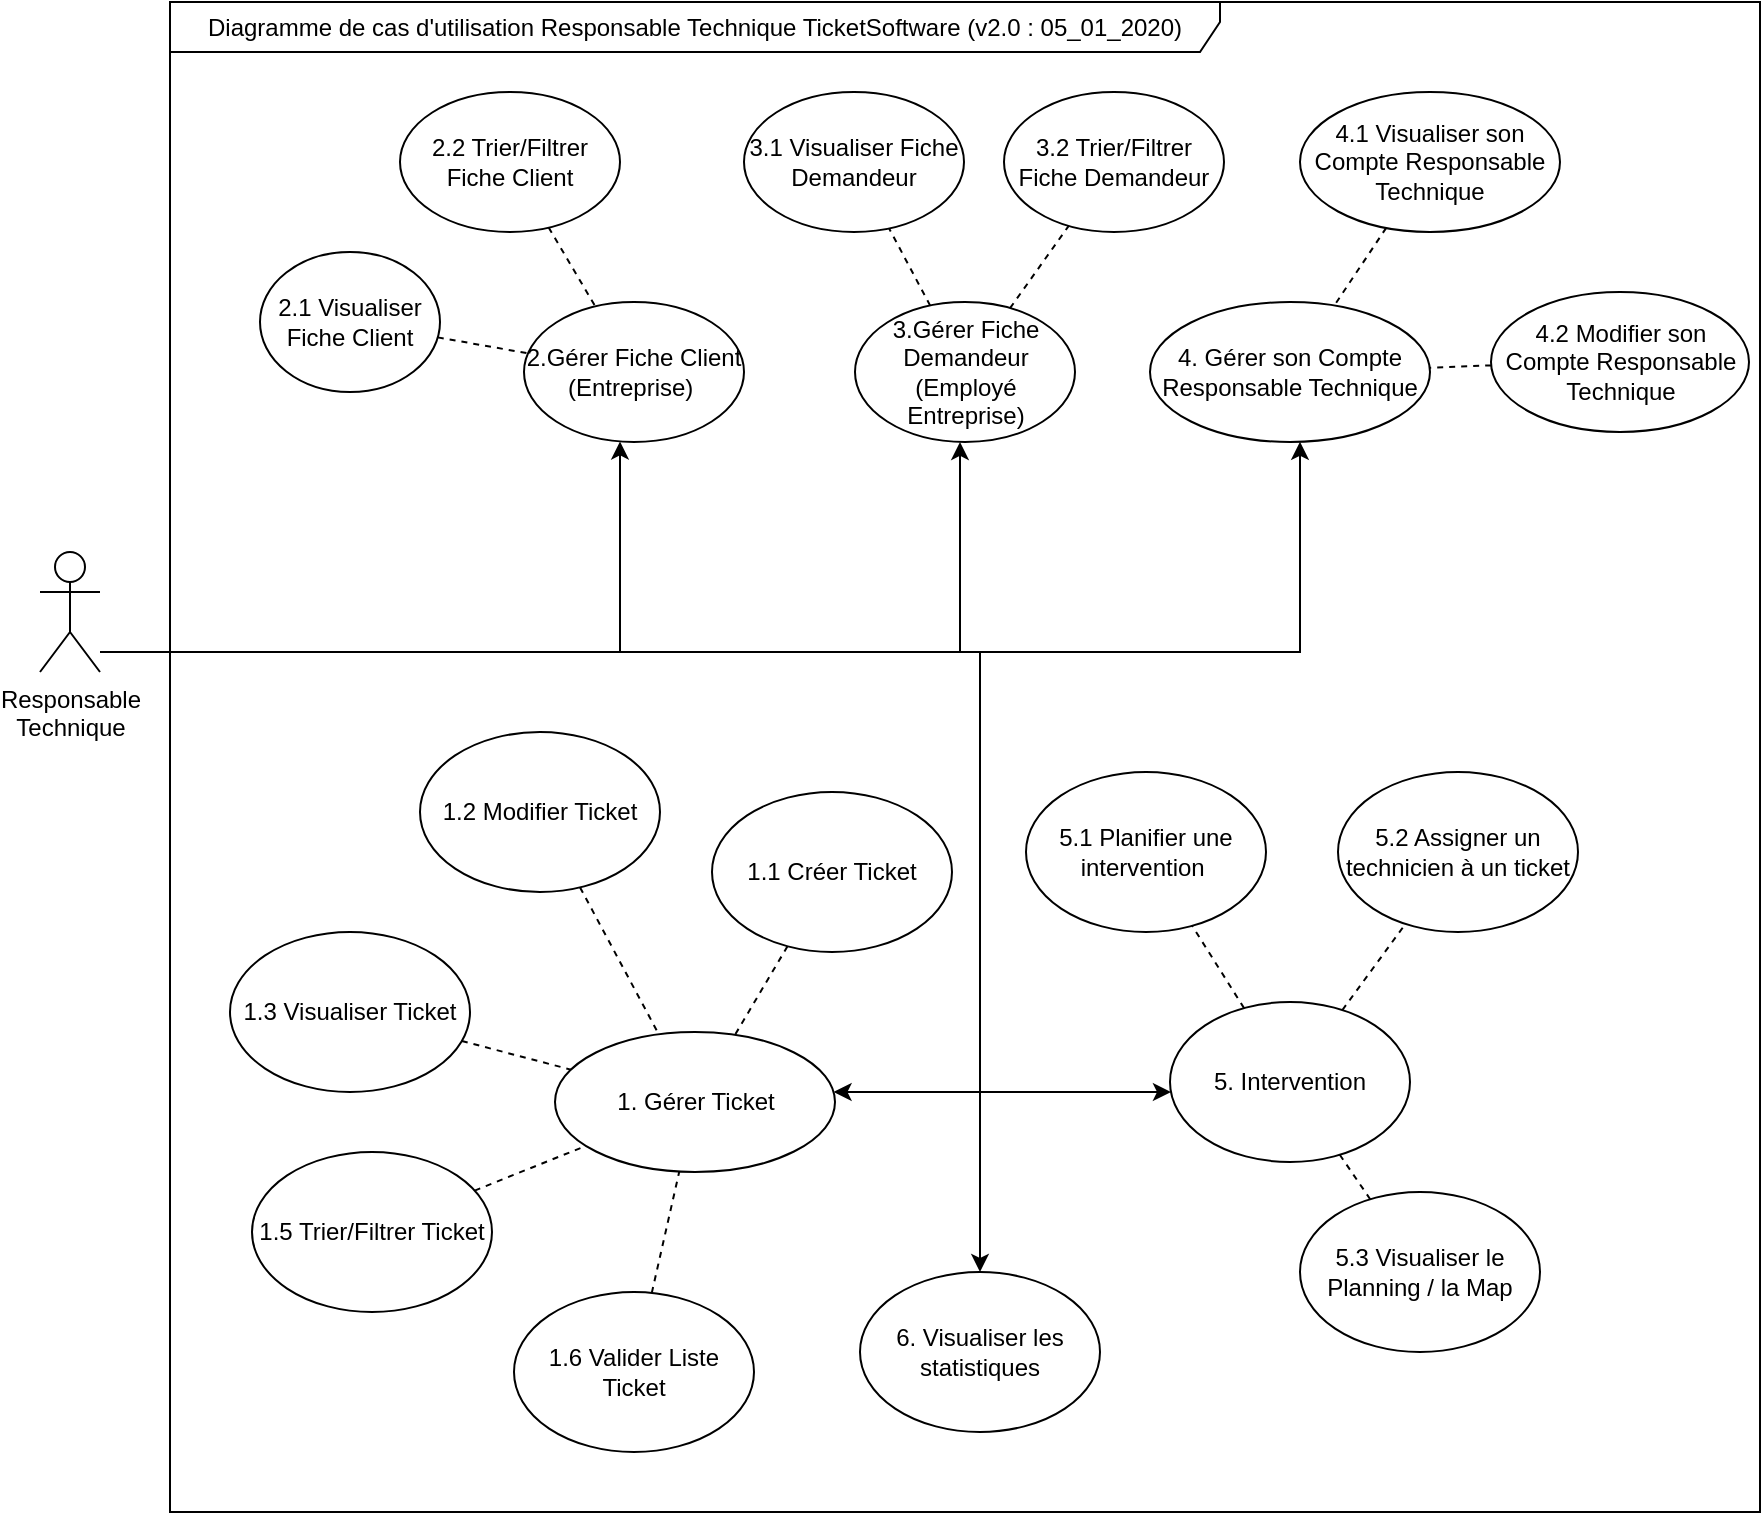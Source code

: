 <mxfile version="12.4.8" type="google"><diagram name="Page-1" id="c4acf3e9-155e-7222-9cf6-157b1a14988f"><mxGraphModel dx="896" dy="904" grid="1" gridSize="10" guides="1" tooltips="1" connect="1" arrows="1" fold="1" page="1" pageScale="1" pageWidth="850" pageHeight="1100" background="#ffffff" math="0" shadow="0"><root><mxCell id="0"/><mxCell id="1" parent="0"/><mxCell id="XKR0tXcn-3UhKVWxdLlG-3" value="Diagramme de cas d'utilisation Responsable Technique TicketSoftware (v2.0 : 05_01_2020)" style="shape=umlFrame;whiteSpace=wrap;html=1;width=525;height=25;" parent="1" vertex="1"><mxGeometry x="145" y="25" width="795" height="755" as="geometry"/></mxCell><mxCell id="XKR0tXcn-3UhKVWxdLlG-10" style="edgeStyle=orthogonalEdgeStyle;rounded=0;orthogonalLoop=1;jettySize=auto;html=1;strokeColor=#000000;" parent="1" target="XKR0tXcn-3UhKVWxdLlG-8" edge="1"><mxGeometry relative="1" as="geometry"><Array as="points"><mxPoint x="110" y="350"/><mxPoint x="550" y="350"/><mxPoint x="550" y="570"/></Array><mxPoint x="110" y="350" as="sourcePoint"/><mxPoint x="470" y="423" as="targetPoint"/></mxGeometry></mxCell><mxCell id="XKR0tXcn-3UhKVWxdLlG-33" style="edgeStyle=orthogonalEdgeStyle;rounded=0;orthogonalLoop=1;jettySize=auto;html=1;strokeColor=#000000;fillColor=#CC0000;" parent="1" target="XKR0tXcn-3UhKVWxdLlG-32" edge="1"><mxGeometry relative="1" as="geometry"><Array as="points"><mxPoint x="110" y="350"/><mxPoint x="370" y="350"/></Array><mxPoint x="110" y="350" as="sourcePoint"/><mxPoint x="470" y="273" as="targetPoint"/></mxGeometry></mxCell><mxCell id="XKR0tXcn-3UhKVWxdLlG-4" value="Responsable &lt;br&gt;Technique" style="shape=umlActor;verticalLabelPosition=bottom;labelBackgroundColor=#ffffff;verticalAlign=top;html=1;" parent="1" vertex="1"><mxGeometry x="80" y="300" width="30" height="60" as="geometry"/></mxCell><mxCell id="XKR0tXcn-3UhKVWxdLlG-8" value="1. Gérer Ticket" style="ellipse;whiteSpace=wrap;html=1;" parent="1" vertex="1"><mxGeometry x="337.5" y="540" width="140" height="70" as="geometry"/></mxCell><mxCell id="XKR0tXcn-3UhKVWxdLlG-32" value="2.Gérer Fiche Client (Entreprise)&amp;nbsp;" style="ellipse;whiteSpace=wrap;html=1;" parent="1" vertex="1"><mxGeometry x="322" y="175" width="110" height="70" as="geometry"/></mxCell><mxCell id="R0jyPCe0rA-yu9hkgKrW-3" value="1.1 Créer Ticket" style="ellipse;whiteSpace=wrap;html=1;" parent="1" vertex="1"><mxGeometry x="416" y="420" width="120" height="80" as="geometry"/></mxCell><mxCell id="R0jyPCe0rA-yu9hkgKrW-4" value="1.2 Modifier Ticket" style="ellipse;whiteSpace=wrap;html=1;" parent="1" vertex="1"><mxGeometry x="270" y="390" width="120" height="80" as="geometry"/></mxCell><mxCell id="R0jyPCe0rA-yu9hkgKrW-6" value="1.3 Visualiser Ticket" style="ellipse;whiteSpace=wrap;html=1;" parent="1" vertex="1"><mxGeometry x="175" y="490" width="120" height="80" as="geometry"/></mxCell><mxCell id="R0jyPCe0rA-yu9hkgKrW-8" value="1.5 Trier/Filtrer Ticket" style="ellipse;whiteSpace=wrap;html=1;" parent="1" vertex="1"><mxGeometry x="186" y="600" width="120" height="80" as="geometry"/></mxCell><mxCell id="R0jyPCe0rA-yu9hkgKrW-10" value="" style="endArrow=none;dashed=1;html=1;" parent="1" source="R0jyPCe0rA-yu9hkgKrW-3" target="XKR0tXcn-3UhKVWxdLlG-8" edge="1"><mxGeometry width="50" height="50" relative="1" as="geometry"><mxPoint x="380" y="470" as="sourcePoint"/><mxPoint x="430" y="420" as="targetPoint"/></mxGeometry></mxCell><mxCell id="R0jyPCe0rA-yu9hkgKrW-11" value="" style="endArrow=none;dashed=1;html=1;" parent="1" source="R0jyPCe0rA-yu9hkgKrW-4" target="XKR0tXcn-3UhKVWxdLlG-8" edge="1"><mxGeometry width="50" height="50" relative="1" as="geometry"><mxPoint x="385" y="465" as="sourcePoint"/><mxPoint x="442.5" y="465" as="targetPoint"/></mxGeometry></mxCell><mxCell id="R0jyPCe0rA-yu9hkgKrW-14" value="" style="endArrow=none;dashed=1;html=1;" parent="1" source="R0jyPCe0rA-yu9hkgKrW-6" target="XKR0tXcn-3UhKVWxdLlG-8" edge="1"><mxGeometry width="50" height="50" relative="1" as="geometry"><mxPoint x="514.556" y="550.001" as="sourcePoint"/><mxPoint x="513.06" y="499.999" as="targetPoint"/></mxGeometry></mxCell><mxCell id="R0jyPCe0rA-yu9hkgKrW-15" value="" style="endArrow=none;dashed=1;html=1;" parent="1" source="R0jyPCe0rA-yu9hkgKrW-8" target="XKR0tXcn-3UhKVWxdLlG-8" edge="1"><mxGeometry width="50" height="50" relative="1" as="geometry"><mxPoint x="627.389" y="541.84" as="sourcePoint"/><mxPoint x="554.415" y="493.032" as="targetPoint"/></mxGeometry></mxCell><mxCell id="R0jyPCe0rA-yu9hkgKrW-16" value="3.Gérer Fiche Demandeur (Employé Entreprise)" style="ellipse;whiteSpace=wrap;html=1;" parent="1" vertex="1"><mxGeometry x="487.5" y="175" width="110" height="70" as="geometry"/></mxCell><mxCell id="R0jyPCe0rA-yu9hkgKrW-17" style="edgeStyle=orthogonalEdgeStyle;rounded=0;orthogonalLoop=1;jettySize=auto;html=1;strokeColor=#000000;fillColor=#CC0000;" parent="1" target="R0jyPCe0rA-yu9hkgKrW-16" edge="1"><mxGeometry relative="1" as="geometry"><Array as="points"><mxPoint x="110" y="350"/><mxPoint x="540" y="350"/></Array><mxPoint x="110" y="350" as="sourcePoint"/><mxPoint x="590" y="345" as="targetPoint"/></mxGeometry></mxCell><mxCell id="R0jyPCe0rA-yu9hkgKrW-21" value="2.1 Visualiser Fiche Client" style="ellipse;whiteSpace=wrap;html=1;" parent="1" vertex="1"><mxGeometry x="190" y="150" width="90" height="70" as="geometry"/></mxCell><mxCell id="R0jyPCe0rA-yu9hkgKrW-22" value="2.2 Trier/Filtrer Fiche Client" style="ellipse;whiteSpace=wrap;html=1;" parent="1" vertex="1"><mxGeometry x="260" y="70" width="110" height="70" as="geometry"/></mxCell><mxCell id="R0jyPCe0rA-yu9hkgKrW-26" value="" style="endArrow=none;dashed=1;html=1;" parent="1" source="R0jyPCe0rA-yu9hkgKrW-21" target="XKR0tXcn-3UhKVWxdLlG-32" edge="1"><mxGeometry width="50" height="50" relative="1" as="geometry"><mxPoint x="479.648" y="168.736" as="sourcePoint"/><mxPoint x="498.069" y="211.226" as="targetPoint"/></mxGeometry></mxCell><mxCell id="R0jyPCe0rA-yu9hkgKrW-27" value="" style="endArrow=none;dashed=1;html=1;" parent="1" source="R0jyPCe0rA-yu9hkgKrW-22" target="XKR0tXcn-3UhKVWxdLlG-32" edge="1"><mxGeometry width="50" height="50" relative="1" as="geometry"><mxPoint x="563.638" y="167.252" as="sourcePoint"/><mxPoint x="533.648" y="212.691" as="targetPoint"/></mxGeometry></mxCell><mxCell id="R0jyPCe0rA-yu9hkgKrW-35" value="3.1 Visualiser Fiche Demandeur" style="ellipse;whiteSpace=wrap;html=1;" parent="1" vertex="1"><mxGeometry x="432" y="70" width="110" height="70" as="geometry"/></mxCell><mxCell id="R0jyPCe0rA-yu9hkgKrW-36" value="3.2 Trier/Filtrer Fiche Demandeur" style="ellipse;whiteSpace=wrap;html=1;" parent="1" vertex="1"><mxGeometry x="562" y="70" width="110" height="70" as="geometry"/></mxCell><mxCell id="R0jyPCe0rA-yu9hkgKrW-41" value="" style="endArrow=none;dashed=1;html=1;" parent="1" source="R0jyPCe0rA-yu9hkgKrW-16" target="R0jyPCe0rA-yu9hkgKrW-35" edge="1"><mxGeometry width="50" height="50" relative="1" as="geometry"><mxPoint x="682.682" y="333.555" as="sourcePoint"/><mxPoint x="717.428" y="320.065" as="targetPoint"/></mxGeometry></mxCell><mxCell id="R0jyPCe0rA-yu9hkgKrW-42" value="" style="endArrow=none;dashed=1;html=1;" parent="1" source="R0jyPCe0rA-yu9hkgKrW-16" target="R0jyPCe0rA-yu9hkgKrW-36" edge="1"><mxGeometry width="50" height="50" relative="1" as="geometry"><mxPoint x="681.073" y="370.115" as="sourcePoint"/><mxPoint x="729.144" y="390.675" as="targetPoint"/></mxGeometry></mxCell><mxCell id="onNNnWIcp-BdeDNwrhVv-8" value="4. Gérer son Compte Responsable Technique" style="ellipse;whiteSpace=wrap;html=1;" parent="1" vertex="1"><mxGeometry x="635" y="175" width="140" height="70" as="geometry"/></mxCell><mxCell id="onNNnWIcp-BdeDNwrhVv-9" style="edgeStyle=orthogonalEdgeStyle;rounded=0;orthogonalLoop=1;jettySize=auto;html=1;strokeColor=#000000;" parent="1" target="onNNnWIcp-BdeDNwrhVv-8" edge="1"><mxGeometry relative="1" as="geometry"><Array as="points"><mxPoint x="710" y="350"/></Array><mxPoint x="110" y="350" as="sourcePoint"/><mxPoint x="444.998" y="565.214" as="targetPoint"/></mxGeometry></mxCell><mxCell id="onNNnWIcp-BdeDNwrhVv-12" value="4.2 Modifier son Compte Responsable Technique" style="ellipse;whiteSpace=wrap;html=1;" parent="1" vertex="1"><mxGeometry x="805.5" y="170" width="129" height="70" as="geometry"/></mxCell><mxCell id="onNNnWIcp-BdeDNwrhVv-15" value="" style="endArrow=none;dashed=1;html=1;" parent="1" source="onNNnWIcp-BdeDNwrhVv-12" target="onNNnWIcp-BdeDNwrhVv-8" edge="1"><mxGeometry width="50" height="50" relative="1" as="geometry"><mxPoint x="400.258" y="680.589" as="sourcePoint"/><mxPoint x="418.295" y="614.696" as="targetPoint"/></mxGeometry></mxCell><mxCell id="ezoULnP6H6HnRfq9QZ2W-5" value="4.1 Visualiser son Compte Responsable Technique" style="ellipse;whiteSpace=wrap;html=1;" parent="1" vertex="1"><mxGeometry x="710" y="70" width="130" height="70" as="geometry"/></mxCell><mxCell id="ezoULnP6H6HnRfq9QZ2W-6" value="" style="endArrow=none;dashed=1;html=1;" parent="1" source="ezoULnP6H6HnRfq9QZ2W-5" target="onNNnWIcp-BdeDNwrhVv-8" edge="1"><mxGeometry width="50" height="50" relative="1" as="geometry"><mxPoint x="712.5" y="490.0" as="sourcePoint"/><mxPoint x="712.5" y="545.0" as="targetPoint"/></mxGeometry></mxCell><mxCell id="ezoULnP6H6HnRfq9QZ2W-9" value="5. Intervention" style="ellipse;whiteSpace=wrap;html=1;" parent="1" vertex="1"><mxGeometry x="645" y="525" width="120" height="80" as="geometry"/></mxCell><mxCell id="ezoULnP6H6HnRfq9QZ2W-10" style="edgeStyle=orthogonalEdgeStyle;rounded=0;orthogonalLoop=1;jettySize=auto;html=1;strokeColor=#000000;" parent="1" target="ezoULnP6H6HnRfq9QZ2W-9" edge="1"><mxGeometry relative="1" as="geometry"><Array as="points"><mxPoint x="110" y="350"/><mxPoint x="550" y="350"/><mxPoint x="550" y="570"/></Array><mxPoint x="110" y="350" as="sourcePoint"/><mxPoint x="487.5" y="570.118" as="targetPoint"/></mxGeometry></mxCell><mxCell id="ezoULnP6H6HnRfq9QZ2W-11" value="5.2 Assigner un technicien à un ticket" style="ellipse;whiteSpace=wrap;html=1;" parent="1" vertex="1"><mxGeometry x="729" y="410" width="120" height="80" as="geometry"/></mxCell><mxCell id="ezoULnP6H6HnRfq9QZ2W-16" value="5.1 Planifier une intervention&amp;nbsp;" style="ellipse;whiteSpace=wrap;html=1;" parent="1" vertex="1"><mxGeometry x="573" y="410" width="120" height="80" as="geometry"/></mxCell><mxCell id="ezoULnP6H6HnRfq9QZ2W-19" value="" style="endArrow=none;dashed=1;html=1;" parent="1" source="ezoULnP6H6HnRfq9QZ2W-9" target="ezoULnP6H6HnRfq9QZ2W-16" edge="1"><mxGeometry width="50" height="50" relative="1" as="geometry"><mxPoint x="400.258" y="680.589" as="sourcePoint"/><mxPoint x="418.295" y="614.696" as="targetPoint"/></mxGeometry></mxCell><mxCell id="ezoULnP6H6HnRfq9QZ2W-20" value="" style="endArrow=none;dashed=1;html=1;" parent="1" source="ezoULnP6H6HnRfq9QZ2W-9" target="ezoULnP6H6HnRfq9QZ2W-11" edge="1"><mxGeometry width="50" height="50" relative="1" as="geometry"><mxPoint x="703.493" y="559.236" as="sourcePoint"/><mxPoint x="696.705" y="519.749" as="targetPoint"/></mxGeometry></mxCell><mxCell id="xObDwZaLZgKeRn4-V5ur-12" value="1.6 Valider Liste Ticket" style="ellipse;whiteSpace=wrap;html=1;" parent="1" vertex="1"><mxGeometry x="317" y="670" width="120" height="80" as="geometry"/></mxCell><mxCell id="xObDwZaLZgKeRn4-V5ur-13" value="" style="endArrow=none;dashed=1;html=1;" parent="1" source="xObDwZaLZgKeRn4-V5ur-12" target="XKR0tXcn-3UhKVWxdLlG-8" edge="1"><mxGeometry width="50" height="50" relative="1" as="geometry"><mxPoint x="395.775" y="730.186" as="sourcePoint"/><mxPoint x="412.513" y="614.911" as="targetPoint"/></mxGeometry></mxCell><mxCell id="xObDwZaLZgKeRn4-V5ur-17" value="5.3 Visualiser le Planning / la Map" style="ellipse;whiteSpace=wrap;html=1;" parent="1" vertex="1"><mxGeometry x="710" y="620" width="120" height="80" as="geometry"/></mxCell><mxCell id="xObDwZaLZgKeRn4-V5ur-19" value="" style="endArrow=none;dashed=1;html=1;" parent="1" source="ezoULnP6H6HnRfq9QZ2W-9" target="xObDwZaLZgKeRn4-V5ur-17" edge="1"><mxGeometry width="50" height="50" relative="1" as="geometry"><mxPoint x="724.33" y="614.513" as="sourcePoint"/><mxPoint x="735.045" y="660.448" as="targetPoint"/></mxGeometry></mxCell><mxCell id="xObDwZaLZgKeRn4-V5ur-42" value="6. Visualiser les statistiques" style="ellipse;whiteSpace=wrap;html=1;" parent="1" vertex="1"><mxGeometry x="490" y="660" width="120" height="80" as="geometry"/></mxCell><mxCell id="xObDwZaLZgKeRn4-V5ur-43" style="edgeStyle=orthogonalEdgeStyle;rounded=0;orthogonalLoop=1;jettySize=auto;html=1;strokeColor=#000000;" parent="1" target="xObDwZaLZgKeRn4-V5ur-42" edge="1"><mxGeometry relative="1" as="geometry"><Array as="points"><mxPoint x="110" y="350"/></Array><mxPoint x="110" y="350" as="sourcePoint"/><mxPoint x="695.5" y="244.71" as="targetPoint"/></mxGeometry></mxCell></root></mxGraphModel></diagram></mxfile>